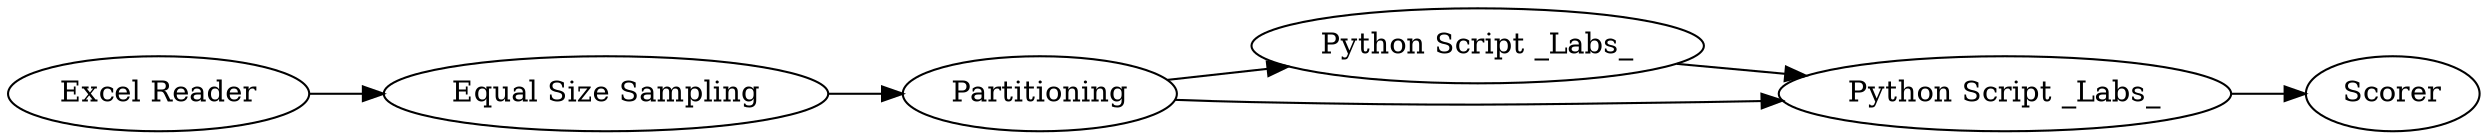 digraph {
	1957 -> 1958
	1958 -> 1962
	14 -> 15
	1959 -> 1958
	1959 -> 1957
	15 -> 1959
	1958 [label="Python Script _Labs_"]
	1959 [label=Partitioning]
	1962 [label=Scorer]
	1957 [label="Python Script _Labs_"]
	15 [label="Equal Size Sampling"]
	14 [label="Excel Reader"]
	rankdir=LR
}
